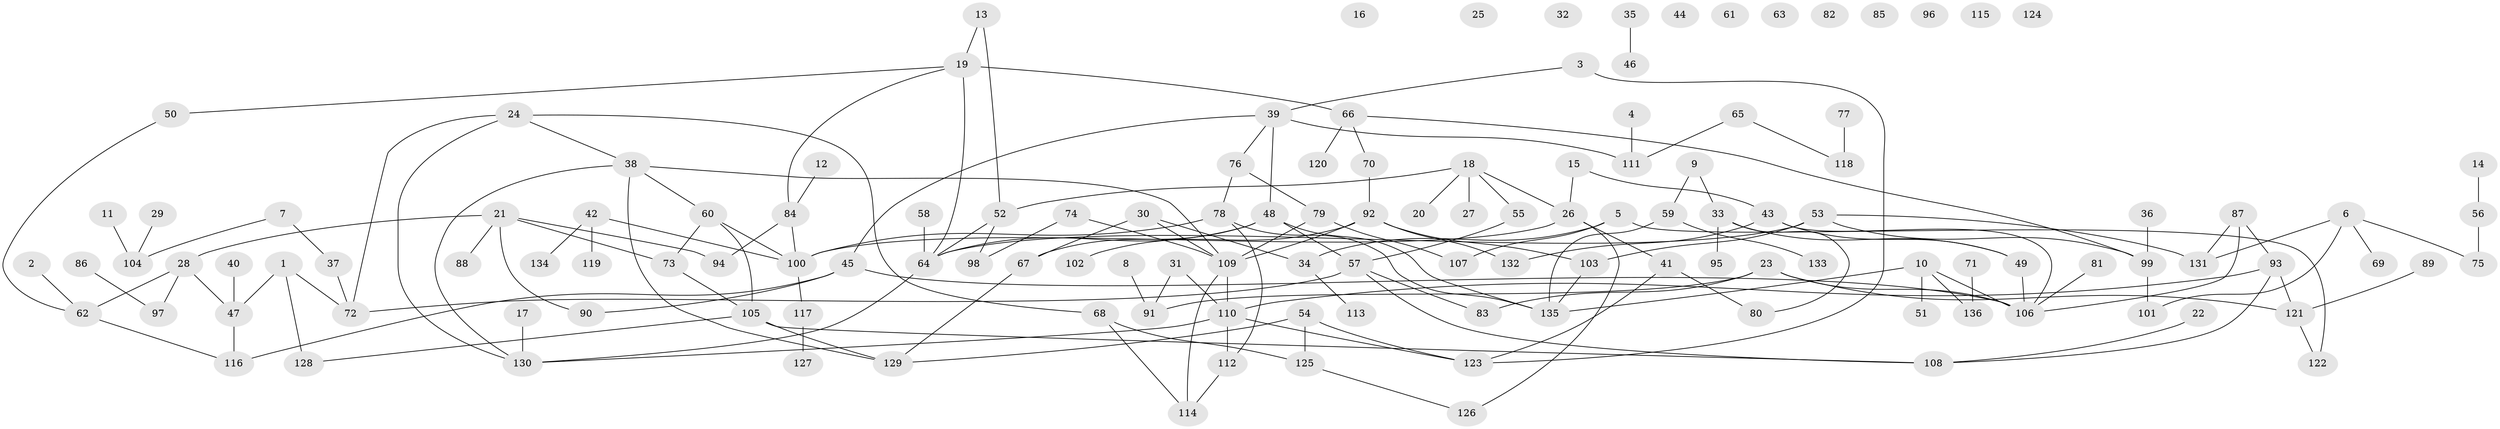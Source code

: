 // Generated by graph-tools (version 1.1) at 2025/40/03/09/25 04:40:28]
// undirected, 136 vertices, 173 edges
graph export_dot {
graph [start="1"]
  node [color=gray90,style=filled];
  1;
  2;
  3;
  4;
  5;
  6;
  7;
  8;
  9;
  10;
  11;
  12;
  13;
  14;
  15;
  16;
  17;
  18;
  19;
  20;
  21;
  22;
  23;
  24;
  25;
  26;
  27;
  28;
  29;
  30;
  31;
  32;
  33;
  34;
  35;
  36;
  37;
  38;
  39;
  40;
  41;
  42;
  43;
  44;
  45;
  46;
  47;
  48;
  49;
  50;
  51;
  52;
  53;
  54;
  55;
  56;
  57;
  58;
  59;
  60;
  61;
  62;
  63;
  64;
  65;
  66;
  67;
  68;
  69;
  70;
  71;
  72;
  73;
  74;
  75;
  76;
  77;
  78;
  79;
  80;
  81;
  82;
  83;
  84;
  85;
  86;
  87;
  88;
  89;
  90;
  91;
  92;
  93;
  94;
  95;
  96;
  97;
  98;
  99;
  100;
  101;
  102;
  103;
  104;
  105;
  106;
  107;
  108;
  109;
  110;
  111;
  112;
  113;
  114;
  115;
  116;
  117;
  118;
  119;
  120;
  121;
  122;
  123;
  124;
  125;
  126;
  127;
  128;
  129;
  130;
  131;
  132;
  133;
  134;
  135;
  136;
  1 -- 47;
  1 -- 72;
  1 -- 128;
  2 -- 62;
  3 -- 39;
  3 -- 123;
  4 -- 111;
  5 -- 34;
  5 -- 107;
  5 -- 122;
  6 -- 69;
  6 -- 75;
  6 -- 101;
  6 -- 131;
  7 -- 37;
  7 -- 104;
  8 -- 91;
  9 -- 33;
  9 -- 59;
  10 -- 51;
  10 -- 106;
  10 -- 135;
  10 -- 136;
  11 -- 104;
  12 -- 84;
  13 -- 19;
  13 -- 52;
  14 -- 56;
  15 -- 26;
  15 -- 43;
  17 -- 130;
  18 -- 20;
  18 -- 26;
  18 -- 27;
  18 -- 52;
  18 -- 55;
  19 -- 50;
  19 -- 64;
  19 -- 66;
  19 -- 84;
  21 -- 28;
  21 -- 73;
  21 -- 88;
  21 -- 90;
  21 -- 94;
  22 -- 108;
  23 -- 83;
  23 -- 91;
  23 -- 106;
  23 -- 121;
  24 -- 38;
  24 -- 68;
  24 -- 72;
  24 -- 130;
  26 -- 41;
  26 -- 100;
  26 -- 126;
  28 -- 47;
  28 -- 62;
  28 -- 97;
  29 -- 104;
  30 -- 34;
  30 -- 67;
  30 -- 109;
  31 -- 91;
  31 -- 110;
  33 -- 49;
  33 -- 80;
  33 -- 95;
  34 -- 113;
  35 -- 46;
  36 -- 99;
  37 -- 72;
  38 -- 60;
  38 -- 109;
  38 -- 129;
  38 -- 130;
  39 -- 45;
  39 -- 48;
  39 -- 76;
  39 -- 111;
  40 -- 47;
  41 -- 80;
  41 -- 123;
  42 -- 100;
  42 -- 119;
  42 -- 134;
  43 -- 49;
  43 -- 106;
  43 -- 132;
  45 -- 90;
  45 -- 106;
  45 -- 116;
  47 -- 116;
  48 -- 57;
  48 -- 64;
  48 -- 67;
  48 -- 135;
  49 -- 106;
  50 -- 62;
  52 -- 64;
  52 -- 98;
  53 -- 64;
  53 -- 99;
  53 -- 103;
  53 -- 131;
  54 -- 123;
  54 -- 125;
  54 -- 129;
  55 -- 57;
  56 -- 75;
  57 -- 72;
  57 -- 83;
  57 -- 108;
  58 -- 64;
  59 -- 133;
  59 -- 135;
  60 -- 73;
  60 -- 100;
  60 -- 105;
  62 -- 116;
  64 -- 130;
  65 -- 111;
  65 -- 118;
  66 -- 70;
  66 -- 99;
  66 -- 120;
  67 -- 129;
  68 -- 114;
  68 -- 125;
  70 -- 92;
  71 -- 136;
  73 -- 105;
  74 -- 98;
  74 -- 109;
  76 -- 78;
  76 -- 79;
  77 -- 118;
  78 -- 100;
  78 -- 112;
  78 -- 135;
  79 -- 107;
  79 -- 109;
  81 -- 106;
  84 -- 94;
  84 -- 100;
  86 -- 97;
  87 -- 93;
  87 -- 106;
  87 -- 131;
  89 -- 121;
  92 -- 102;
  92 -- 103;
  92 -- 109;
  92 -- 132;
  93 -- 108;
  93 -- 110;
  93 -- 121;
  99 -- 101;
  100 -- 117;
  103 -- 135;
  105 -- 108;
  105 -- 128;
  105 -- 129;
  109 -- 110;
  109 -- 114;
  110 -- 112;
  110 -- 123;
  110 -- 130;
  112 -- 114;
  117 -- 127;
  121 -- 122;
  125 -- 126;
}

